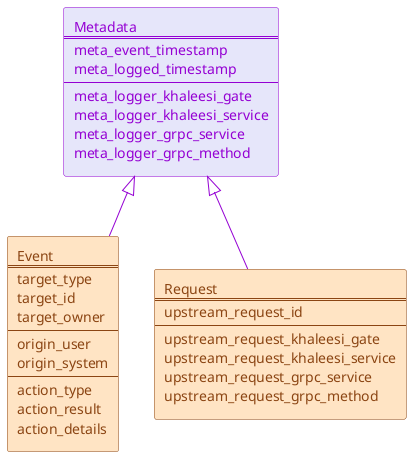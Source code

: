 @startuml
' ********************************************* STYLE **********************************************
<style>
agent {
  BackgroundColor lavender
  LineColor darkviolet
  FontColor darkviolet
}
rectangle {
  BackgroundColor bisque
  LineColor saddlebrown
  FontColor saddlebrown
}
</style>

' ******************************************** OBJECTS *********************************************
agent metadata[
  Metadata
  ====
  meta_event_timestamp
  meta_logged_timestamp
  ----
  meta_logger_khaleesi_gate
  meta_logger_khaleesi_service
  meta_logger_grpc_service
  meta_logger_grpc_method
]

rectangle event [
  Event
  ====
  target_type
  target_id
  target_owner
  ----
  origin_user
  origin_system
  ----
  action_type
  action_result
  action_details
]
rectangle request [
  Request
  ====
  upstream_request_id
  ----
  upstream_request_khaleesi_gate
  upstream_request_khaleesi_service
  upstream_request_grpc_service
  upstream_request_grpc_method
]

' ******************************************* RELATIONS ********************************************
metadata ^-- event #darkviolet;text:darkviolet
metadata ^-- request #darkviolet;text:darkviolet

@enduml